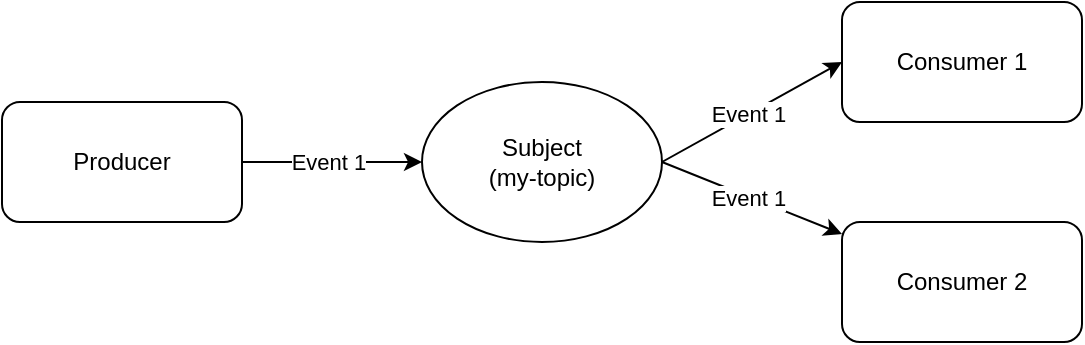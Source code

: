 <mxfile version="26.0.9">
  <diagram name="Pub-Sub" id="JjZbMDsdOiEpP8MgW0CB">
    <mxGraphModel dx="540" dy="552" grid="1" gridSize="10" guides="1" tooltips="1" connect="1" arrows="1" fold="1" page="1" pageScale="1" pageWidth="827" pageHeight="1169" math="0" shadow="0">
      <root>
        <mxCell id="0" />
        <mxCell id="1" parent="0" />
        <mxCell id="_1yLlhT9R9lwjKQH5wJV-1" value="Subject&lt;div&gt;(my-topic)&lt;/div&gt;" style="ellipse;whiteSpace=wrap;html=1;" vertex="1" parent="1">
          <mxGeometry x="230" y="180" width="120" height="80" as="geometry" />
        </mxCell>
        <mxCell id="_1yLlhT9R9lwjKQH5wJV-2" value="Producer" style="rounded=1;whiteSpace=wrap;html=1;" vertex="1" parent="1">
          <mxGeometry x="20" y="190" width="120" height="60" as="geometry" />
        </mxCell>
        <mxCell id="_1yLlhT9R9lwjKQH5wJV-3" value="Consumer 1" style="rounded=1;whiteSpace=wrap;html=1;" vertex="1" parent="1">
          <mxGeometry x="440" y="140" width="120" height="60" as="geometry" />
        </mxCell>
        <mxCell id="_1yLlhT9R9lwjKQH5wJV-4" value="Consumer 2" style="rounded=1;whiteSpace=wrap;html=1;" vertex="1" parent="1">
          <mxGeometry x="440" y="250" width="120" height="60" as="geometry" />
        </mxCell>
        <mxCell id="_1yLlhT9R9lwjKQH5wJV-5" value="" style="endArrow=classic;html=1;rounded=0;exitX=1;exitY=0.5;exitDx=0;exitDy=0;entryX=0;entryY=0.5;entryDx=0;entryDy=0;" edge="1" parent="1" source="_1yLlhT9R9lwjKQH5wJV-2" target="_1yLlhT9R9lwjKQH5wJV-1">
          <mxGeometry width="50" height="50" relative="1" as="geometry">
            <mxPoint x="350" y="310" as="sourcePoint" />
            <mxPoint x="400" y="260" as="targetPoint" />
          </mxGeometry>
        </mxCell>
        <mxCell id="_1yLlhT9R9lwjKQH5wJV-6" value="Event 1" style="edgeLabel;html=1;align=center;verticalAlign=middle;resizable=0;points=[];" vertex="1" connectable="0" parent="_1yLlhT9R9lwjKQH5wJV-5">
          <mxGeometry x="-0.044" relative="1" as="geometry">
            <mxPoint as="offset" />
          </mxGeometry>
        </mxCell>
        <mxCell id="_1yLlhT9R9lwjKQH5wJV-7" value="" style="endArrow=classic;html=1;rounded=0;exitX=1;exitY=0.5;exitDx=0;exitDy=0;entryX=0;entryY=0.5;entryDx=0;entryDy=0;" edge="1" parent="1" source="_1yLlhT9R9lwjKQH5wJV-1" target="_1yLlhT9R9lwjKQH5wJV-3">
          <mxGeometry width="50" height="50" relative="1" as="geometry">
            <mxPoint x="150" y="230" as="sourcePoint" />
            <mxPoint x="240" y="230" as="targetPoint" />
          </mxGeometry>
        </mxCell>
        <mxCell id="_1yLlhT9R9lwjKQH5wJV-8" value="Event 1" style="edgeLabel;html=1;align=center;verticalAlign=middle;resizable=0;points=[];" vertex="1" connectable="0" parent="_1yLlhT9R9lwjKQH5wJV-7">
          <mxGeometry x="-0.044" relative="1" as="geometry">
            <mxPoint as="offset" />
          </mxGeometry>
        </mxCell>
        <mxCell id="_1yLlhT9R9lwjKQH5wJV-9" value="" style="endArrow=classic;html=1;rounded=0;exitX=1;exitY=0.5;exitDx=0;exitDy=0;" edge="1" parent="1" source="_1yLlhT9R9lwjKQH5wJV-1" target="_1yLlhT9R9lwjKQH5wJV-4">
          <mxGeometry width="50" height="50" relative="1" as="geometry">
            <mxPoint x="160" y="240" as="sourcePoint" />
            <mxPoint x="250" y="240" as="targetPoint" />
          </mxGeometry>
        </mxCell>
        <mxCell id="_1yLlhT9R9lwjKQH5wJV-10" value="Event 1" style="edgeLabel;html=1;align=center;verticalAlign=middle;resizable=0;points=[];" vertex="1" connectable="0" parent="_1yLlhT9R9lwjKQH5wJV-9">
          <mxGeometry x="-0.044" relative="1" as="geometry">
            <mxPoint as="offset" />
          </mxGeometry>
        </mxCell>
      </root>
    </mxGraphModel>
  </diagram>
</mxfile>
